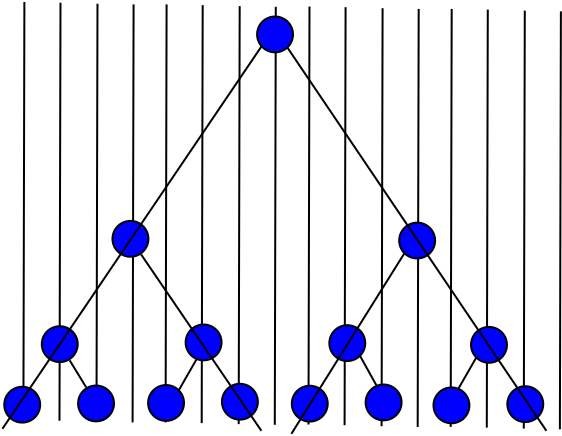 <?xml version="1.0" encoding="UTF-8"?>
<dia:diagram xmlns:dia="http://www.lysator.liu.se/~alla/dia/">
  <dia:layer name="Background" visible="true" connectable="true">
    <dia:group>
      <dia:attribute name="meta">
        <dia:composite type="dict"/>
      </dia:attribute>
      <dia:attribute name="matrix"/>
      <dia:group>
        <dia:attribute name="meta">
          <dia:composite type="dict"/>
        </dia:attribute>
        <dia:attribute name="matrix"/>
        <dia:group>
          <dia:attribute name="meta">
            <dia:composite type="dict"/>
          </dia:attribute>
          <dia:attribute name="matrix"/>
          <dia:object type="Standard - Line" version="0" id="O0">
            <dia:attribute name="obj_pos">
              <dia:point val="10.15,3.05"/>
            </dia:attribute>
            <dia:attribute name="obj_bb">
              <dia:rectangle val="10.05,3.0;10.2,24.0"/>
            </dia:attribute>
            <dia:attribute name="conn_endpoints">
              <dia:point val="10.15,3.05"/>
              <dia:point val="10.1,23.95"/>
            </dia:attribute>
            <dia:attribute name="numcp">
              <dia:int val="1"/>
            </dia:attribute>
          </dia:object>
          <dia:object type="Standard - Line" version="0" id="O1">
            <dia:attribute name="obj_pos">
              <dia:point val="11.955,3.085"/>
            </dia:attribute>
            <dia:attribute name="obj_bb">
              <dia:rectangle val="11.855,3.035;12.005,24.035"/>
            </dia:attribute>
            <dia:attribute name="conn_endpoints">
              <dia:point val="11.955,3.085"/>
              <dia:point val="11.905,23.985"/>
            </dia:attribute>
            <dia:attribute name="numcp">
              <dia:int val="1"/>
            </dia:attribute>
          </dia:object>
        </dia:group>
        <dia:group>
          <dia:attribute name="meta">
            <dia:composite type="dict"/>
          </dia:attribute>
          <dia:attribute name="matrix"/>
          <dia:object type="Standard - Line" version="0" id="O2">
            <dia:attribute name="obj_pos">
              <dia:point val="13.805,3.135"/>
            </dia:attribute>
            <dia:attribute name="obj_bb">
              <dia:rectangle val="13.705,3.085;13.855,24.085"/>
            </dia:attribute>
            <dia:attribute name="conn_endpoints">
              <dia:point val="13.805,3.135"/>
              <dia:point val="13.755,24.035"/>
            </dia:attribute>
            <dia:attribute name="numcp">
              <dia:int val="1"/>
            </dia:attribute>
          </dia:object>
          <dia:object type="Standard - Line" version="0" id="O3">
            <dia:attribute name="obj_pos">
              <dia:point val="15.61,3.17"/>
            </dia:attribute>
            <dia:attribute name="obj_bb">
              <dia:rectangle val="15.51,3.12;15.66,24.12"/>
            </dia:attribute>
            <dia:attribute name="conn_endpoints">
              <dia:point val="15.61,3.17"/>
              <dia:point val="15.56,24.07"/>
            </dia:attribute>
            <dia:attribute name="numcp">
              <dia:int val="1"/>
            </dia:attribute>
          </dia:object>
        </dia:group>
      </dia:group>
      <dia:group>
        <dia:attribute name="meta">
          <dia:composite type="dict"/>
        </dia:attribute>
        <dia:attribute name="matrix"/>
        <dia:group>
          <dia:attribute name="meta">
            <dia:composite type="dict"/>
          </dia:attribute>
          <dia:attribute name="matrix"/>
          <dia:object type="Standard - Line" version="0" id="O4">
            <dia:attribute name="obj_pos">
              <dia:point val="17.26,3.17"/>
            </dia:attribute>
            <dia:attribute name="obj_bb">
              <dia:rectangle val="17.16,3.12;17.31,24.12"/>
            </dia:attribute>
            <dia:attribute name="conn_endpoints">
              <dia:point val="17.26,3.17"/>
              <dia:point val="17.21,24.07"/>
            </dia:attribute>
            <dia:attribute name="numcp">
              <dia:int val="1"/>
            </dia:attribute>
          </dia:object>
          <dia:object type="Standard - Line" version="0" id="O5">
            <dia:attribute name="obj_pos">
              <dia:point val="19.065,3.205"/>
            </dia:attribute>
            <dia:attribute name="obj_bb">
              <dia:rectangle val="18.965,3.155;19.115,24.155"/>
            </dia:attribute>
            <dia:attribute name="conn_endpoints">
              <dia:point val="19.065,3.205"/>
              <dia:point val="19.015,24.105"/>
            </dia:attribute>
            <dia:attribute name="numcp">
              <dia:int val="1"/>
            </dia:attribute>
          </dia:object>
        </dia:group>
        <dia:group>
          <dia:attribute name="meta">
            <dia:composite type="dict"/>
          </dia:attribute>
          <dia:attribute name="matrix"/>
          <dia:object type="Standard - Line" version="0" id="O6">
            <dia:attribute name="obj_pos">
              <dia:point val="20.915,3.255"/>
            </dia:attribute>
            <dia:attribute name="obj_bb">
              <dia:rectangle val="20.815,3.205;20.965,24.205"/>
            </dia:attribute>
            <dia:attribute name="conn_endpoints">
              <dia:point val="20.915,3.255"/>
              <dia:point val="20.865,24.155"/>
            </dia:attribute>
            <dia:attribute name="numcp">
              <dia:int val="1"/>
            </dia:attribute>
          </dia:object>
          <dia:object type="Standard - Line" version="0" id="O7">
            <dia:attribute name="obj_pos">
              <dia:point val="22.72,3.29"/>
            </dia:attribute>
            <dia:attribute name="obj_bb">
              <dia:rectangle val="22.62,3.24;22.77,24.241"/>
            </dia:attribute>
            <dia:attribute name="conn_endpoints">
              <dia:point val="22.72,3.29"/>
              <dia:point val="22.67,24.19"/>
            </dia:attribute>
            <dia:attribute name="numcp">
              <dia:int val="1"/>
            </dia:attribute>
          </dia:object>
        </dia:group>
      </dia:group>
    </dia:group>
    <dia:group>
      <dia:attribute name="meta">
        <dia:composite type="dict"/>
      </dia:attribute>
      <dia:attribute name="matrix"/>
      <dia:group>
        <dia:attribute name="meta">
          <dia:composite type="dict"/>
        </dia:attribute>
        <dia:attribute name="matrix"/>
        <dia:group>
          <dia:attribute name="meta">
            <dia:composite type="dict"/>
          </dia:attribute>
          <dia:attribute name="matrix"/>
          <dia:object type="Standard - Line" version="0" id="O8">
            <dia:attribute name="obj_pos">
              <dia:point val="24.405,3.276"/>
            </dia:attribute>
            <dia:attribute name="obj_bb">
              <dia:rectangle val="24.305,3.225;24.455,24.226"/>
            </dia:attribute>
            <dia:attribute name="conn_endpoints">
              <dia:point val="24.405,3.276"/>
              <dia:point val="24.355,24.176"/>
            </dia:attribute>
            <dia:attribute name="numcp">
              <dia:int val="1"/>
            </dia:attribute>
          </dia:object>
          <dia:object type="Standard - Line" version="0" id="O9">
            <dia:attribute name="obj_pos">
              <dia:point val="26.21,3.311"/>
            </dia:attribute>
            <dia:attribute name="obj_bb">
              <dia:rectangle val="26.11,3.261;26.26,24.261"/>
            </dia:attribute>
            <dia:attribute name="conn_endpoints">
              <dia:point val="26.21,3.311"/>
              <dia:point val="26.16,24.211"/>
            </dia:attribute>
            <dia:attribute name="numcp">
              <dia:int val="1"/>
            </dia:attribute>
          </dia:object>
        </dia:group>
        <dia:group>
          <dia:attribute name="meta">
            <dia:composite type="dict"/>
          </dia:attribute>
          <dia:attribute name="matrix"/>
          <dia:object type="Standard - Line" version="0" id="O10">
            <dia:attribute name="obj_pos">
              <dia:point val="28.06,3.361"/>
            </dia:attribute>
            <dia:attribute name="obj_bb">
              <dia:rectangle val="27.96,3.311;28.11,24.311"/>
            </dia:attribute>
            <dia:attribute name="conn_endpoints">
              <dia:point val="28.06,3.361"/>
              <dia:point val="28.01,24.261"/>
            </dia:attribute>
            <dia:attribute name="numcp">
              <dia:int val="1"/>
            </dia:attribute>
          </dia:object>
          <dia:object type="Standard - Line" version="0" id="O11">
            <dia:attribute name="obj_pos">
              <dia:point val="29.865,3.396"/>
            </dia:attribute>
            <dia:attribute name="obj_bb">
              <dia:rectangle val="29.765,3.346;29.916,24.346"/>
            </dia:attribute>
            <dia:attribute name="conn_endpoints">
              <dia:point val="29.865,3.396"/>
              <dia:point val="29.815,24.296"/>
            </dia:attribute>
            <dia:attribute name="numcp">
              <dia:int val="1"/>
            </dia:attribute>
          </dia:object>
        </dia:group>
      </dia:group>
      <dia:group>
        <dia:attribute name="meta">
          <dia:composite type="dict"/>
        </dia:attribute>
        <dia:attribute name="matrix"/>
        <dia:group>
          <dia:attribute name="meta">
            <dia:composite type="dict"/>
          </dia:attribute>
          <dia:attribute name="matrix"/>
          <dia:object type="Standard - Line" version="0" id="O12">
            <dia:attribute name="obj_pos">
              <dia:point val="31.515,3.396"/>
            </dia:attribute>
            <dia:attribute name="obj_bb">
              <dia:rectangle val="31.415,3.346;31.565,24.346"/>
            </dia:attribute>
            <dia:attribute name="conn_endpoints">
              <dia:point val="31.515,3.396"/>
              <dia:point val="31.465,24.296"/>
            </dia:attribute>
            <dia:attribute name="numcp">
              <dia:int val="1"/>
            </dia:attribute>
          </dia:object>
          <dia:object type="Standard - Line" version="0" id="O13">
            <dia:attribute name="obj_pos">
              <dia:point val="33.32,3.431"/>
            </dia:attribute>
            <dia:attribute name="obj_bb">
              <dia:rectangle val="33.22,3.381;33.37,24.381"/>
            </dia:attribute>
            <dia:attribute name="conn_endpoints">
              <dia:point val="33.32,3.431"/>
              <dia:point val="33.27,24.331"/>
            </dia:attribute>
            <dia:attribute name="numcp">
              <dia:int val="1"/>
            </dia:attribute>
          </dia:object>
        </dia:group>
        <dia:group>
          <dia:attribute name="meta">
            <dia:composite type="dict"/>
          </dia:attribute>
          <dia:attribute name="matrix"/>
          <dia:object type="Standard - Line" version="0" id="O14">
            <dia:attribute name="obj_pos">
              <dia:point val="35.17,3.481"/>
            </dia:attribute>
            <dia:attribute name="obj_bb">
              <dia:rectangle val="35.07,3.431;35.221,24.431"/>
            </dia:attribute>
            <dia:attribute name="conn_endpoints">
              <dia:point val="35.17,3.481"/>
              <dia:point val="35.12,24.381"/>
            </dia:attribute>
            <dia:attribute name="numcp">
              <dia:int val="1"/>
            </dia:attribute>
          </dia:object>
          <dia:object type="Standard - Line" version="0" id="O15">
            <dia:attribute name="obj_pos">
              <dia:point val="36.975,3.516"/>
            </dia:attribute>
            <dia:attribute name="obj_bb">
              <dia:rectangle val="36.875,3.466;37.026,24.466"/>
            </dia:attribute>
            <dia:attribute name="conn_endpoints">
              <dia:point val="36.975,3.516"/>
              <dia:point val="36.925,24.416"/>
            </dia:attribute>
            <dia:attribute name="numcp">
              <dia:int val="1"/>
            </dia:attribute>
          </dia:object>
        </dia:group>
      </dia:group>
    </dia:group>
  </dia:layer>
  <dia:layer name="New layer 1" visible="true" connectable="true" active="true">
    <dia:object type="Flowchart - Ellipse" version="0" id="O16">
      <dia:attribute name="obj_pos">
        <dia:point val="14.555,13.995"/>
      </dia:attribute>
      <dia:attribute name="obj_bb">
        <dia:rectangle val="14.505,13.945;16.401,15.837"/>
      </dia:attribute>
      <dia:attribute name="elem_corner">
        <dia:point val="14.555,13.995"/>
      </dia:attribute>
      <dia:attribute name="elem_width">
        <dia:real val="1.796"/>
      </dia:attribute>
      <dia:attribute name="elem_height">
        <dia:real val="1.792"/>
      </dia:attribute>
      <dia:attribute name="inner_color">
        <dia:color val="#0000ffff"/>
      </dia:attribute>
      <dia:attribute name="show_background">
        <dia:boolean val="true"/>
      </dia:attribute>
      <dia:attribute name="padding">
        <dia:real val="0.354"/>
      </dia:attribute>
      <dia:attribute name="text">
        <dia:composite type="text">
          <dia:attribute name="string">
            <dia:string>##</dia:string>
          </dia:attribute>
          <dia:attribute name="font">
            <dia:font family="sans" style="0" name="Helvetica"/>
          </dia:attribute>
          <dia:attribute name="height">
            <dia:real val="0.8"/>
          </dia:attribute>
          <dia:attribute name="pos">
            <dia:point val="15.453,15.086"/>
          </dia:attribute>
          <dia:attribute name="color">
            <dia:color val="#000000ff"/>
          </dia:attribute>
          <dia:attribute name="alignment">
            <dia:enum val="1"/>
          </dia:attribute>
        </dia:composite>
      </dia:attribute>
    </dia:object>
    <dia:group>
      <dia:attribute name="meta">
        <dia:composite type="dict"/>
      </dia:attribute>
      <dia:attribute name="matrix"/>
      <dia:object type="Flowchart - Ellipse" version="0" id="O17">
        <dia:attribute name="obj_pos">
          <dia:point val="9.143,22.287"/>
        </dia:attribute>
        <dia:attribute name="obj_bb">
          <dia:rectangle val="9.093,22.237;10.989,24.129"/>
        </dia:attribute>
        <dia:attribute name="elem_corner">
          <dia:point val="9.143,22.287"/>
        </dia:attribute>
        <dia:attribute name="elem_width">
          <dia:real val="1.796"/>
        </dia:attribute>
        <dia:attribute name="elem_height">
          <dia:real val="1.792"/>
        </dia:attribute>
        <dia:attribute name="inner_color">
          <dia:color val="#0000ffff"/>
        </dia:attribute>
        <dia:attribute name="show_background">
          <dia:boolean val="true"/>
        </dia:attribute>
        <dia:attribute name="padding">
          <dia:real val="0.354"/>
        </dia:attribute>
        <dia:attribute name="text">
          <dia:composite type="text">
            <dia:attribute name="string">
              <dia:string>##</dia:string>
            </dia:attribute>
            <dia:attribute name="font">
              <dia:font family="sans" style="0" name="Helvetica"/>
            </dia:attribute>
            <dia:attribute name="height">
              <dia:real val="0.8"/>
            </dia:attribute>
            <dia:attribute name="pos">
              <dia:point val="10.041,23.378"/>
            </dia:attribute>
            <dia:attribute name="color">
              <dia:color val="#000000ff"/>
            </dia:attribute>
            <dia:attribute name="alignment">
              <dia:enum val="1"/>
            </dia:attribute>
          </dia:composite>
        </dia:attribute>
      </dia:object>
      <dia:object type="Flowchart - Ellipse" version="0" id="O18">
        <dia:attribute name="obj_pos">
          <dia:point val="12.835,22.226"/>
        </dia:attribute>
        <dia:attribute name="obj_bb">
          <dia:rectangle val="12.785,22.175;14.681,24.067"/>
        </dia:attribute>
        <dia:attribute name="elem_corner">
          <dia:point val="12.835,22.226"/>
        </dia:attribute>
        <dia:attribute name="elem_width">
          <dia:real val="1.796"/>
        </dia:attribute>
        <dia:attribute name="elem_height">
          <dia:real val="1.792"/>
        </dia:attribute>
        <dia:attribute name="inner_color">
          <dia:color val="#0000ffff"/>
        </dia:attribute>
        <dia:attribute name="show_background">
          <dia:boolean val="true"/>
        </dia:attribute>
        <dia:attribute name="padding">
          <dia:real val="0.354"/>
        </dia:attribute>
        <dia:attribute name="text">
          <dia:composite type="text">
            <dia:attribute name="string">
              <dia:string>##</dia:string>
            </dia:attribute>
            <dia:attribute name="font">
              <dia:font family="sans" style="0" name="Helvetica"/>
            </dia:attribute>
            <dia:attribute name="height">
              <dia:real val="0.8"/>
            </dia:attribute>
            <dia:attribute name="pos">
              <dia:point val="13.733,23.316"/>
            </dia:attribute>
            <dia:attribute name="color">
              <dia:color val="#000000ff"/>
            </dia:attribute>
            <dia:attribute name="alignment">
              <dia:enum val="1"/>
            </dia:attribute>
          </dia:composite>
        </dia:attribute>
      </dia:object>
      <dia:object type="Flowchart - Ellipse" version="0" id="O19">
        <dia:attribute name="obj_pos">
          <dia:point val="11.02,19.261"/>
        </dia:attribute>
        <dia:attribute name="obj_bb">
          <dia:rectangle val="10.97,19.21;12.866,21.102"/>
        </dia:attribute>
        <dia:attribute name="elem_corner">
          <dia:point val="11.02,19.261"/>
        </dia:attribute>
        <dia:attribute name="elem_width">
          <dia:real val="1.796"/>
        </dia:attribute>
        <dia:attribute name="elem_height">
          <dia:real val="1.792"/>
        </dia:attribute>
        <dia:attribute name="inner_color">
          <dia:color val="#0000ffff"/>
        </dia:attribute>
        <dia:attribute name="show_background">
          <dia:boolean val="true"/>
        </dia:attribute>
        <dia:attribute name="padding">
          <dia:real val="0.354"/>
        </dia:attribute>
        <dia:attribute name="text">
          <dia:composite type="text">
            <dia:attribute name="string">
              <dia:string>##</dia:string>
            </dia:attribute>
            <dia:attribute name="font">
              <dia:font family="sans" style="0" name="Helvetica"/>
            </dia:attribute>
            <dia:attribute name="height">
              <dia:real val="0.8"/>
            </dia:attribute>
            <dia:attribute name="pos">
              <dia:point val="11.918,20.351"/>
            </dia:attribute>
            <dia:attribute name="color">
              <dia:color val="#000000ff"/>
            </dia:attribute>
            <dia:attribute name="alignment">
              <dia:enum val="1"/>
            </dia:attribute>
          </dia:composite>
        </dia:attribute>
      </dia:object>
    </dia:group>
    <dia:group>
      <dia:attribute name="meta">
        <dia:composite type="dict"/>
      </dia:attribute>
      <dia:attribute name="matrix"/>
      <dia:object type="Flowchart - Ellipse" version="0" id="O20">
        <dia:attribute name="obj_pos">
          <dia:point val="16.335,22.202"/>
        </dia:attribute>
        <dia:attribute name="obj_bb">
          <dia:rectangle val="16.285,22.152;18.181,24.044"/>
        </dia:attribute>
        <dia:attribute name="elem_corner">
          <dia:point val="16.335,22.202"/>
        </dia:attribute>
        <dia:attribute name="elem_width">
          <dia:real val="1.796"/>
        </dia:attribute>
        <dia:attribute name="elem_height">
          <dia:real val="1.792"/>
        </dia:attribute>
        <dia:attribute name="inner_color">
          <dia:color val="#0000ffff"/>
        </dia:attribute>
        <dia:attribute name="show_background">
          <dia:boolean val="true"/>
        </dia:attribute>
        <dia:attribute name="padding">
          <dia:real val="0.354"/>
        </dia:attribute>
        <dia:attribute name="text">
          <dia:composite type="text">
            <dia:attribute name="string">
              <dia:string>##</dia:string>
            </dia:attribute>
            <dia:attribute name="font">
              <dia:font family="sans" style="0" name="Helvetica"/>
            </dia:attribute>
            <dia:attribute name="height">
              <dia:real val="0.8"/>
            </dia:attribute>
            <dia:attribute name="pos">
              <dia:point val="17.233,23.293"/>
            </dia:attribute>
            <dia:attribute name="color">
              <dia:color val="#000000ff"/>
            </dia:attribute>
            <dia:attribute name="alignment">
              <dia:enum val="1"/>
            </dia:attribute>
          </dia:composite>
        </dia:attribute>
      </dia:object>
      <dia:object type="Flowchart - Ellipse" version="0" id="O21">
        <dia:attribute name="obj_pos">
          <dia:point val="20.027,22.14"/>
        </dia:attribute>
        <dia:attribute name="obj_bb">
          <dia:rectangle val="19.977,22.09;21.873,23.982"/>
        </dia:attribute>
        <dia:attribute name="elem_corner">
          <dia:point val="20.027,22.14"/>
        </dia:attribute>
        <dia:attribute name="elem_width">
          <dia:real val="1.796"/>
        </dia:attribute>
        <dia:attribute name="elem_height">
          <dia:real val="1.792"/>
        </dia:attribute>
        <dia:attribute name="inner_color">
          <dia:color val="#0000ffff"/>
        </dia:attribute>
        <dia:attribute name="show_background">
          <dia:boolean val="true"/>
        </dia:attribute>
        <dia:attribute name="padding">
          <dia:real val="0.354"/>
        </dia:attribute>
        <dia:attribute name="text">
          <dia:composite type="text">
            <dia:attribute name="string">
              <dia:string>##</dia:string>
            </dia:attribute>
            <dia:attribute name="font">
              <dia:font family="sans" style="0" name="Helvetica"/>
            </dia:attribute>
            <dia:attribute name="height">
              <dia:real val="0.8"/>
            </dia:attribute>
            <dia:attribute name="pos">
              <dia:point val="20.925,23.231"/>
            </dia:attribute>
            <dia:attribute name="color">
              <dia:color val="#000000ff"/>
            </dia:attribute>
            <dia:attribute name="alignment">
              <dia:enum val="1"/>
            </dia:attribute>
          </dia:composite>
        </dia:attribute>
      </dia:object>
      <dia:object type="Flowchart - Ellipse" version="0" id="O22">
        <dia:attribute name="obj_pos">
          <dia:point val="18.212,19.175"/>
        </dia:attribute>
        <dia:attribute name="obj_bb">
          <dia:rectangle val="18.162,19.125;20.058,21.017"/>
        </dia:attribute>
        <dia:attribute name="elem_corner">
          <dia:point val="18.212,19.175"/>
        </dia:attribute>
        <dia:attribute name="elem_width">
          <dia:real val="1.796"/>
        </dia:attribute>
        <dia:attribute name="elem_height">
          <dia:real val="1.792"/>
        </dia:attribute>
        <dia:attribute name="inner_color">
          <dia:color val="#0000ffff"/>
        </dia:attribute>
        <dia:attribute name="show_background">
          <dia:boolean val="true"/>
        </dia:attribute>
        <dia:attribute name="padding">
          <dia:real val="0.354"/>
        </dia:attribute>
        <dia:attribute name="text">
          <dia:composite type="text">
            <dia:attribute name="string">
              <dia:string>##</dia:string>
            </dia:attribute>
            <dia:attribute name="font">
              <dia:font family="sans" style="0" name="Helvetica"/>
            </dia:attribute>
            <dia:attribute name="height">
              <dia:real val="0.8"/>
            </dia:attribute>
            <dia:attribute name="pos">
              <dia:point val="19.11,20.266"/>
            </dia:attribute>
            <dia:attribute name="color">
              <dia:color val="#000000ff"/>
            </dia:attribute>
            <dia:attribute name="alignment">
              <dia:enum val="1"/>
            </dia:attribute>
          </dia:composite>
        </dia:attribute>
      </dia:object>
    </dia:group>
    <dia:group>
      <dia:attribute name="meta">
        <dia:composite type="dict"/>
      </dia:attribute>
      <dia:attribute name="matrix"/>
      <dia:object type="Flowchart - Ellipse" version="0" id="O23">
        <dia:attribute name="obj_pos">
          <dia:point val="23.52,22.237"/>
        </dia:attribute>
        <dia:attribute name="obj_bb">
          <dia:rectangle val="23.47,22.187;25.366,24.079"/>
        </dia:attribute>
        <dia:attribute name="elem_corner">
          <dia:point val="23.52,22.237"/>
        </dia:attribute>
        <dia:attribute name="elem_width">
          <dia:real val="1.796"/>
        </dia:attribute>
        <dia:attribute name="elem_height">
          <dia:real val="1.792"/>
        </dia:attribute>
        <dia:attribute name="inner_color">
          <dia:color val="#0000ffff"/>
        </dia:attribute>
        <dia:attribute name="show_background">
          <dia:boolean val="true"/>
        </dia:attribute>
        <dia:attribute name="padding">
          <dia:real val="0.354"/>
        </dia:attribute>
        <dia:attribute name="text">
          <dia:composite type="text">
            <dia:attribute name="string">
              <dia:string>##</dia:string>
            </dia:attribute>
            <dia:attribute name="font">
              <dia:font family="sans" style="0" name="Helvetica"/>
            </dia:attribute>
            <dia:attribute name="height">
              <dia:real val="0.8"/>
            </dia:attribute>
            <dia:attribute name="pos">
              <dia:point val="24.418,23.328"/>
            </dia:attribute>
            <dia:attribute name="color">
              <dia:color val="#000000ff"/>
            </dia:attribute>
            <dia:attribute name="alignment">
              <dia:enum val="1"/>
            </dia:attribute>
          </dia:composite>
        </dia:attribute>
      </dia:object>
      <dia:object type="Flowchart - Ellipse" version="0" id="O24">
        <dia:attribute name="obj_pos">
          <dia:point val="27.212,22.175"/>
        </dia:attribute>
        <dia:attribute name="obj_bb">
          <dia:rectangle val="27.162,22.125;29.058,24.017"/>
        </dia:attribute>
        <dia:attribute name="elem_corner">
          <dia:point val="27.212,22.175"/>
        </dia:attribute>
        <dia:attribute name="elem_width">
          <dia:real val="1.796"/>
        </dia:attribute>
        <dia:attribute name="elem_height">
          <dia:real val="1.792"/>
        </dia:attribute>
        <dia:attribute name="inner_color">
          <dia:color val="#0000ffff"/>
        </dia:attribute>
        <dia:attribute name="show_background">
          <dia:boolean val="true"/>
        </dia:attribute>
        <dia:attribute name="padding">
          <dia:real val="0.354"/>
        </dia:attribute>
        <dia:attribute name="text">
          <dia:composite type="text">
            <dia:attribute name="string">
              <dia:string>##</dia:string>
            </dia:attribute>
            <dia:attribute name="font">
              <dia:font family="sans" style="0" name="Helvetica"/>
            </dia:attribute>
            <dia:attribute name="height">
              <dia:real val="0.8"/>
            </dia:attribute>
            <dia:attribute name="pos">
              <dia:point val="28.11,23.266"/>
            </dia:attribute>
            <dia:attribute name="color">
              <dia:color val="#000000ff"/>
            </dia:attribute>
            <dia:attribute name="alignment">
              <dia:enum val="1"/>
            </dia:attribute>
          </dia:composite>
        </dia:attribute>
      </dia:object>
      <dia:object type="Flowchart - Ellipse" version="0" id="O25">
        <dia:attribute name="obj_pos">
          <dia:point val="25.397,19.21"/>
        </dia:attribute>
        <dia:attribute name="obj_bb">
          <dia:rectangle val="25.347,19.16;27.243,21.052"/>
        </dia:attribute>
        <dia:attribute name="elem_corner">
          <dia:point val="25.397,19.21"/>
        </dia:attribute>
        <dia:attribute name="elem_width">
          <dia:real val="1.796"/>
        </dia:attribute>
        <dia:attribute name="elem_height">
          <dia:real val="1.792"/>
        </dia:attribute>
        <dia:attribute name="inner_color">
          <dia:color val="#0000ffff"/>
        </dia:attribute>
        <dia:attribute name="show_background">
          <dia:boolean val="true"/>
        </dia:attribute>
        <dia:attribute name="padding">
          <dia:real val="0.354"/>
        </dia:attribute>
        <dia:attribute name="text">
          <dia:composite type="text">
            <dia:attribute name="string">
              <dia:string>##</dia:string>
            </dia:attribute>
            <dia:attribute name="font">
              <dia:font family="sans" style="0" name="Helvetica"/>
            </dia:attribute>
            <dia:attribute name="height">
              <dia:real val="0.8"/>
            </dia:attribute>
            <dia:attribute name="pos">
              <dia:point val="26.295,20.301"/>
            </dia:attribute>
            <dia:attribute name="color">
              <dia:color val="#000000ff"/>
            </dia:attribute>
            <dia:attribute name="alignment">
              <dia:enum val="1"/>
            </dia:attribute>
          </dia:composite>
        </dia:attribute>
      </dia:object>
    </dia:group>
    <dia:group>
      <dia:attribute name="meta">
        <dia:composite type="dict"/>
      </dia:attribute>
      <dia:attribute name="matrix"/>
      <dia:object type="Flowchart - Ellipse" version="0" id="O26">
        <dia:attribute name="obj_pos">
          <dia:point val="30.605,22.322"/>
        </dia:attribute>
        <dia:attribute name="obj_bb">
          <dia:rectangle val="30.555,22.272;32.451,24.164"/>
        </dia:attribute>
        <dia:attribute name="elem_corner">
          <dia:point val="30.605,22.322"/>
        </dia:attribute>
        <dia:attribute name="elem_width">
          <dia:real val="1.796"/>
        </dia:attribute>
        <dia:attribute name="elem_height">
          <dia:real val="1.792"/>
        </dia:attribute>
        <dia:attribute name="inner_color">
          <dia:color val="#0000ffff"/>
        </dia:attribute>
        <dia:attribute name="show_background">
          <dia:boolean val="true"/>
        </dia:attribute>
        <dia:attribute name="padding">
          <dia:real val="0.354"/>
        </dia:attribute>
        <dia:attribute name="text">
          <dia:composite type="text">
            <dia:attribute name="string">
              <dia:string>##</dia:string>
            </dia:attribute>
            <dia:attribute name="font">
              <dia:font family="sans" style="0" name="Helvetica"/>
            </dia:attribute>
            <dia:attribute name="height">
              <dia:real val="0.8"/>
            </dia:attribute>
            <dia:attribute name="pos">
              <dia:point val="31.503,23.413"/>
            </dia:attribute>
            <dia:attribute name="color">
              <dia:color val="#000000ff"/>
            </dia:attribute>
            <dia:attribute name="alignment">
              <dia:enum val="1"/>
            </dia:attribute>
          </dia:composite>
        </dia:attribute>
      </dia:object>
      <dia:object type="Flowchart - Ellipse" version="0" id="O27">
        <dia:attribute name="obj_pos">
          <dia:point val="34.297,22.261"/>
        </dia:attribute>
        <dia:attribute name="obj_bb">
          <dia:rectangle val="34.247,22.21;36.143,24.102"/>
        </dia:attribute>
        <dia:attribute name="elem_corner">
          <dia:point val="34.297,22.261"/>
        </dia:attribute>
        <dia:attribute name="elem_width">
          <dia:real val="1.796"/>
        </dia:attribute>
        <dia:attribute name="elem_height">
          <dia:real val="1.792"/>
        </dia:attribute>
        <dia:attribute name="inner_color">
          <dia:color val="#0000ffff"/>
        </dia:attribute>
        <dia:attribute name="show_background">
          <dia:boolean val="true"/>
        </dia:attribute>
        <dia:attribute name="padding">
          <dia:real val="0.354"/>
        </dia:attribute>
        <dia:attribute name="text">
          <dia:composite type="text">
            <dia:attribute name="string">
              <dia:string>##</dia:string>
            </dia:attribute>
            <dia:attribute name="font">
              <dia:font family="sans" style="0" name="Helvetica"/>
            </dia:attribute>
            <dia:attribute name="height">
              <dia:real val="0.8"/>
            </dia:attribute>
            <dia:attribute name="pos">
              <dia:point val="35.195,23.351"/>
            </dia:attribute>
            <dia:attribute name="color">
              <dia:color val="#000000ff"/>
            </dia:attribute>
            <dia:attribute name="alignment">
              <dia:enum val="1"/>
            </dia:attribute>
          </dia:composite>
        </dia:attribute>
      </dia:object>
      <dia:object type="Flowchart - Ellipse" version="0" id="O28">
        <dia:attribute name="obj_pos">
          <dia:point val="32.482,19.296"/>
        </dia:attribute>
        <dia:attribute name="obj_bb">
          <dia:rectangle val="32.432,19.245;34.328,21.137"/>
        </dia:attribute>
        <dia:attribute name="elem_corner">
          <dia:point val="32.482,19.296"/>
        </dia:attribute>
        <dia:attribute name="elem_width">
          <dia:real val="1.796"/>
        </dia:attribute>
        <dia:attribute name="elem_height">
          <dia:real val="1.792"/>
        </dia:attribute>
        <dia:attribute name="inner_color">
          <dia:color val="#0000ffff"/>
        </dia:attribute>
        <dia:attribute name="show_background">
          <dia:boolean val="true"/>
        </dia:attribute>
        <dia:attribute name="padding">
          <dia:real val="0.354"/>
        </dia:attribute>
        <dia:attribute name="text">
          <dia:composite type="text">
            <dia:attribute name="string">
              <dia:string>##</dia:string>
            </dia:attribute>
            <dia:attribute name="font">
              <dia:font family="sans" style="0" name="Helvetica"/>
            </dia:attribute>
            <dia:attribute name="height">
              <dia:real val="0.8"/>
            </dia:attribute>
            <dia:attribute name="pos">
              <dia:point val="33.38,20.386"/>
            </dia:attribute>
            <dia:attribute name="color">
              <dia:color val="#000000ff"/>
            </dia:attribute>
            <dia:attribute name="alignment">
              <dia:enum val="1"/>
            </dia:attribute>
          </dia:composite>
        </dia:attribute>
      </dia:object>
    </dia:group>
    <dia:object type="Flowchart - Ellipse" version="0" id="O29">
      <dia:attribute name="obj_pos">
        <dia:point val="28.89,14.081"/>
      </dia:attribute>
      <dia:attribute name="obj_bb">
        <dia:rectangle val="28.84,14.03;30.736,15.922"/>
      </dia:attribute>
      <dia:attribute name="elem_corner">
        <dia:point val="28.89,14.081"/>
      </dia:attribute>
      <dia:attribute name="elem_width">
        <dia:real val="1.796"/>
      </dia:attribute>
      <dia:attribute name="elem_height">
        <dia:real val="1.792"/>
      </dia:attribute>
      <dia:attribute name="inner_color">
        <dia:color val="#0000ffff"/>
      </dia:attribute>
      <dia:attribute name="show_background">
        <dia:boolean val="true"/>
      </dia:attribute>
      <dia:attribute name="padding">
        <dia:real val="0.354"/>
      </dia:attribute>
      <dia:attribute name="text">
        <dia:composite type="text">
          <dia:attribute name="string">
            <dia:string>##</dia:string>
          </dia:attribute>
          <dia:attribute name="font">
            <dia:font family="sans" style="0" name="Helvetica"/>
          </dia:attribute>
          <dia:attribute name="height">
            <dia:real val="0.8"/>
          </dia:attribute>
          <dia:attribute name="pos">
            <dia:point val="29.788,15.171"/>
          </dia:attribute>
          <dia:attribute name="color">
            <dia:color val="#000000ff"/>
          </dia:attribute>
          <dia:attribute name="alignment">
            <dia:enum val="1"/>
          </dia:attribute>
        </dia:composite>
      </dia:attribute>
    </dia:object>
    <dia:object type="Standard - Line" version="0" id="O30">
      <dia:attribute name="obj_pos">
        <dia:point val="9.05,24.39"/>
      </dia:attribute>
      <dia:attribute name="obj_bb">
        <dia:rectangle val="8.981,4.321;22.669,24.46"/>
      </dia:attribute>
      <dia:attribute name="conn_endpoints">
        <dia:point val="9.05,24.39"/>
        <dia:point val="22.6,4.39"/>
      </dia:attribute>
      <dia:attribute name="numcp">
        <dia:int val="1"/>
      </dia:attribute>
    </dia:object>
    <dia:object type="Standard - Line" version="0" id="O31">
      <dia:attribute name="obj_pos">
        <dia:point val="22.7,4.44"/>
      </dia:attribute>
      <dia:attribute name="obj_bb">
        <dia:rectangle val="22.631,4.371;36.319,24.56"/>
      </dia:attribute>
      <dia:attribute name="conn_endpoints">
        <dia:point val="22.7,4.44"/>
        <dia:point val="36.25,24.491"/>
      </dia:attribute>
      <dia:attribute name="numcp">
        <dia:int val="1"/>
      </dia:attribute>
    </dia:object>
    <dia:object type="Flowchart - Ellipse" version="0" id="O32">
      <dia:attribute name="obj_pos">
        <dia:point val="21.785,3.775"/>
      </dia:attribute>
      <dia:attribute name="obj_bb">
        <dia:rectangle val="21.735,3.725;23.631,5.617"/>
      </dia:attribute>
      <dia:attribute name="elem_corner">
        <dia:point val="21.785,3.775"/>
      </dia:attribute>
      <dia:attribute name="elem_width">
        <dia:real val="1.796"/>
      </dia:attribute>
      <dia:attribute name="elem_height">
        <dia:real val="1.792"/>
      </dia:attribute>
      <dia:attribute name="inner_color">
        <dia:color val="#0000ffff"/>
      </dia:attribute>
      <dia:attribute name="show_background">
        <dia:boolean val="true"/>
      </dia:attribute>
      <dia:attribute name="padding">
        <dia:real val="0.354"/>
      </dia:attribute>
      <dia:attribute name="text">
        <dia:composite type="text">
          <dia:attribute name="string">
            <dia:string>##</dia:string>
          </dia:attribute>
          <dia:attribute name="font">
            <dia:font family="sans" style="0" name="Helvetica"/>
          </dia:attribute>
          <dia:attribute name="height">
            <dia:real val="0.8"/>
          </dia:attribute>
          <dia:attribute name="pos">
            <dia:point val="22.683,4.866"/>
          </dia:attribute>
          <dia:attribute name="color">
            <dia:color val="#000000ff"/>
          </dia:attribute>
          <dia:attribute name="alignment">
            <dia:enum val="1"/>
          </dia:attribute>
        </dia:composite>
      </dia:attribute>
    </dia:object>
    <dia:object type="Standard - Line" version="0" id="O33">
      <dia:attribute name="obj_pos">
        <dia:point val="22,24.491"/>
      </dia:attribute>
      <dia:attribute name="obj_bb">
        <dia:rectangle val="15.916,15.602;22.07,24.56"/>
      </dia:attribute>
      <dia:attribute name="conn_endpoints">
        <dia:point val="22,24.491"/>
        <dia:point val="15.985,15.672"/>
      </dia:attribute>
      <dia:attribute name="numcp">
        <dia:int val="1"/>
      </dia:attribute>
      <dia:connections>
        <dia:connection handle="1" to="O16" connection="16"/>
      </dia:connections>
    </dia:object>
    <dia:object type="Standard - Line" version="0" id="O34">
      <dia:attribute name="obj_pos">
        <dia:point val="12.412,20.963"/>
      </dia:attribute>
      <dia:attribute name="obj_bb">
        <dia:rectangle val="12.343,20.894;13.308,22.384"/>
      </dia:attribute>
      <dia:attribute name="conn_endpoints">
        <dia:point val="12.412,20.963"/>
        <dia:point val="13.239,22.315"/>
      </dia:attribute>
      <dia:attribute name="numcp">
        <dia:int val="1"/>
      </dia:attribute>
      <dia:connections>
        <dia:connection handle="0" to="O19" connection="16"/>
        <dia:connection handle="1" to="O18" connection="16"/>
      </dia:connections>
    </dia:object>
    <dia:object type="Standard - Line" version="0" id="O35">
      <dia:attribute name="obj_pos">
        <dia:point val="18.766,20.899"/>
      </dia:attribute>
      <dia:attribute name="obj_bb">
        <dia:rectangle val="17.8,20.831;18.834,22.533"/>
      </dia:attribute>
      <dia:attribute name="conn_endpoints">
        <dia:point val="18.766,20.899"/>
        <dia:point val="17.868,22.465"/>
      </dia:attribute>
      <dia:attribute name="numcp">
        <dia:int val="1"/>
      </dia:attribute>
      <dia:connections>
        <dia:connection handle="0" to="O22" connection="11"/>
        <dia:connection handle="1" to="O20" connection="2"/>
      </dia:connections>
    </dia:object>
    <dia:object type="Standard - Line" version="0" id="O36">
      <dia:attribute name="obj_pos">
        <dia:point val="29.153,15.61"/>
      </dia:attribute>
      <dia:attribute name="obj_bb">
        <dia:rectangle val="23.431,15.541;29.222,24.709"/>
      </dia:attribute>
      <dia:attribute name="conn_endpoints">
        <dia:point val="29.153,15.61"/>
        <dia:point val="23.5,24.64"/>
      </dia:attribute>
      <dia:attribute name="numcp">
        <dia:int val="1"/>
      </dia:attribute>
      <dia:connections>
        <dia:connection handle="0" to="O29" connection="10"/>
      </dia:connections>
    </dia:object>
    <dia:object type="Standard - Line" version="0" id="O37">
      <dia:attribute name="obj_pos">
        <dia:point val="26.93,20.74"/>
      </dia:attribute>
      <dia:attribute name="obj_bb">
        <dia:rectangle val="26.862,20.672;27.834,22.312"/>
      </dia:attribute>
      <dia:attribute name="conn_endpoints">
        <dia:point val="26.93,20.74"/>
        <dia:point val="27.766,22.244"/>
      </dia:attribute>
      <dia:attribute name="numcp">
        <dia:int val="1"/>
      </dia:attribute>
      <dia:connections>
        <dia:connection handle="0" to="O25" connection="14"/>
        <dia:connection handle="1" to="O24" connection="5"/>
      </dia:connections>
    </dia:object>
    <dia:object type="Standard - Line" version="0" id="O38">
      <dia:attribute name="obj_pos">
        <dia:point val="32.745,20.825"/>
      </dia:attribute>
      <dia:attribute name="obj_bb">
        <dia:rectangle val="31.778,20.756;32.813,22.459"/>
      </dia:attribute>
      <dia:attribute name="conn_endpoints">
        <dia:point val="32.745,20.825"/>
        <dia:point val="31.847,22.39"/>
      </dia:attribute>
      <dia:attribute name="numcp">
        <dia:int val="1"/>
      </dia:attribute>
      <dia:connections>
        <dia:connection handle="0" to="O28" connection="10"/>
        <dia:connection handle="1" to="O26" connection="3"/>
      </dia:connections>
    </dia:object>
  </dia:layer>
</dia:diagram>
